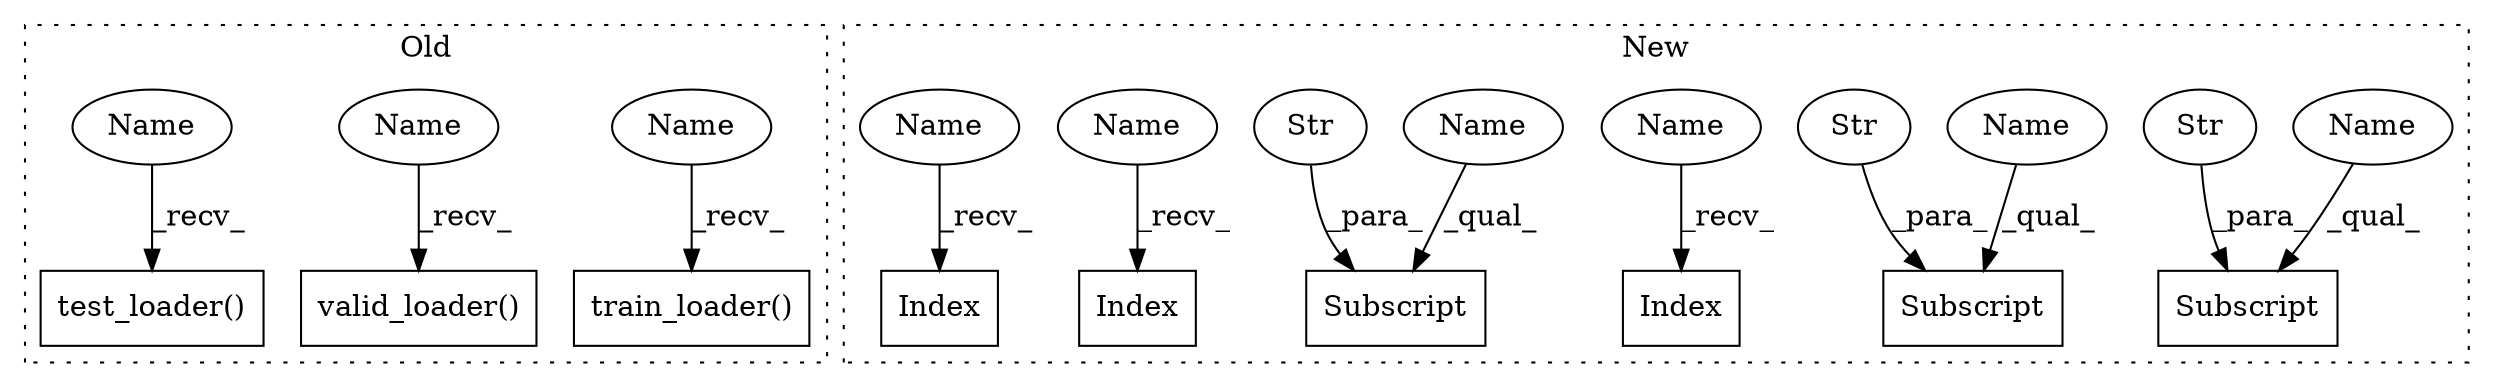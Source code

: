 digraph G {
subgraph cluster0 {
1 [label="train_loader()" a="75" s="1806" l="26" shape="box"];
9 [label="test_loader()" a="75" s="2122" l="25" shape="box"];
12 [label="valid_loader()" a="75" s="2064" l="26" shape="box"];
19 [label="Name" a="87" s="1806" l="11" shape="ellipse"];
20 [label="Name" a="87" s="2064" l="11" shape="ellipse"];
21 [label="Name" a="87" s="2122" l="11" shape="ellipse"];
label = "Old";
style="dotted";
}
subgraph cluster1 {
2 [label="Index" a="46" s="2083" l="25" shape="box"];
3 [label="Subscript" a="63" s="1904,0" l="18,0" shape="box"];
4 [label="Index" a="46" s="1874" l="25" shape="box"];
5 [label="Str" a="66" s="1912" l="9" shape="ellipse"];
6 [label="Subscript" a="63" s="1997,0" l="16,0" shape="box"];
7 [label="Str" a="66" s="2005" l="7" shape="ellipse"];
8 [label="Index" a="46" s="2140" l="24" shape="box"];
10 [label="Subscript" a="63" s="1977,0" l="18,0" shape="box"];
11 [label="Str" a="66" s="1985" l="9" shape="ellipse"];
13 [label="Name" a="87" s="1977" l="7" shape="ellipse"];
14 [label="Name" a="87" s="2140" l="7" shape="ellipse"];
15 [label="Name" a="87" s="1904" l="7" shape="ellipse"];
16 [label="Name" a="87" s="1874" l="7" shape="ellipse"];
17 [label="Name" a="87" s="2083" l="7" shape="ellipse"];
18 [label="Name" a="87" s="1997" l="7" shape="ellipse"];
label = "New";
style="dotted";
}
5 -> 3 [label="_para_"];
7 -> 6 [label="_para_"];
11 -> 10 [label="_para_"];
13 -> 10 [label="_qual_"];
14 -> 8 [label="_recv_"];
15 -> 3 [label="_qual_"];
16 -> 4 [label="_recv_"];
17 -> 2 [label="_recv_"];
18 -> 6 [label="_qual_"];
19 -> 1 [label="_recv_"];
20 -> 12 [label="_recv_"];
21 -> 9 [label="_recv_"];
}